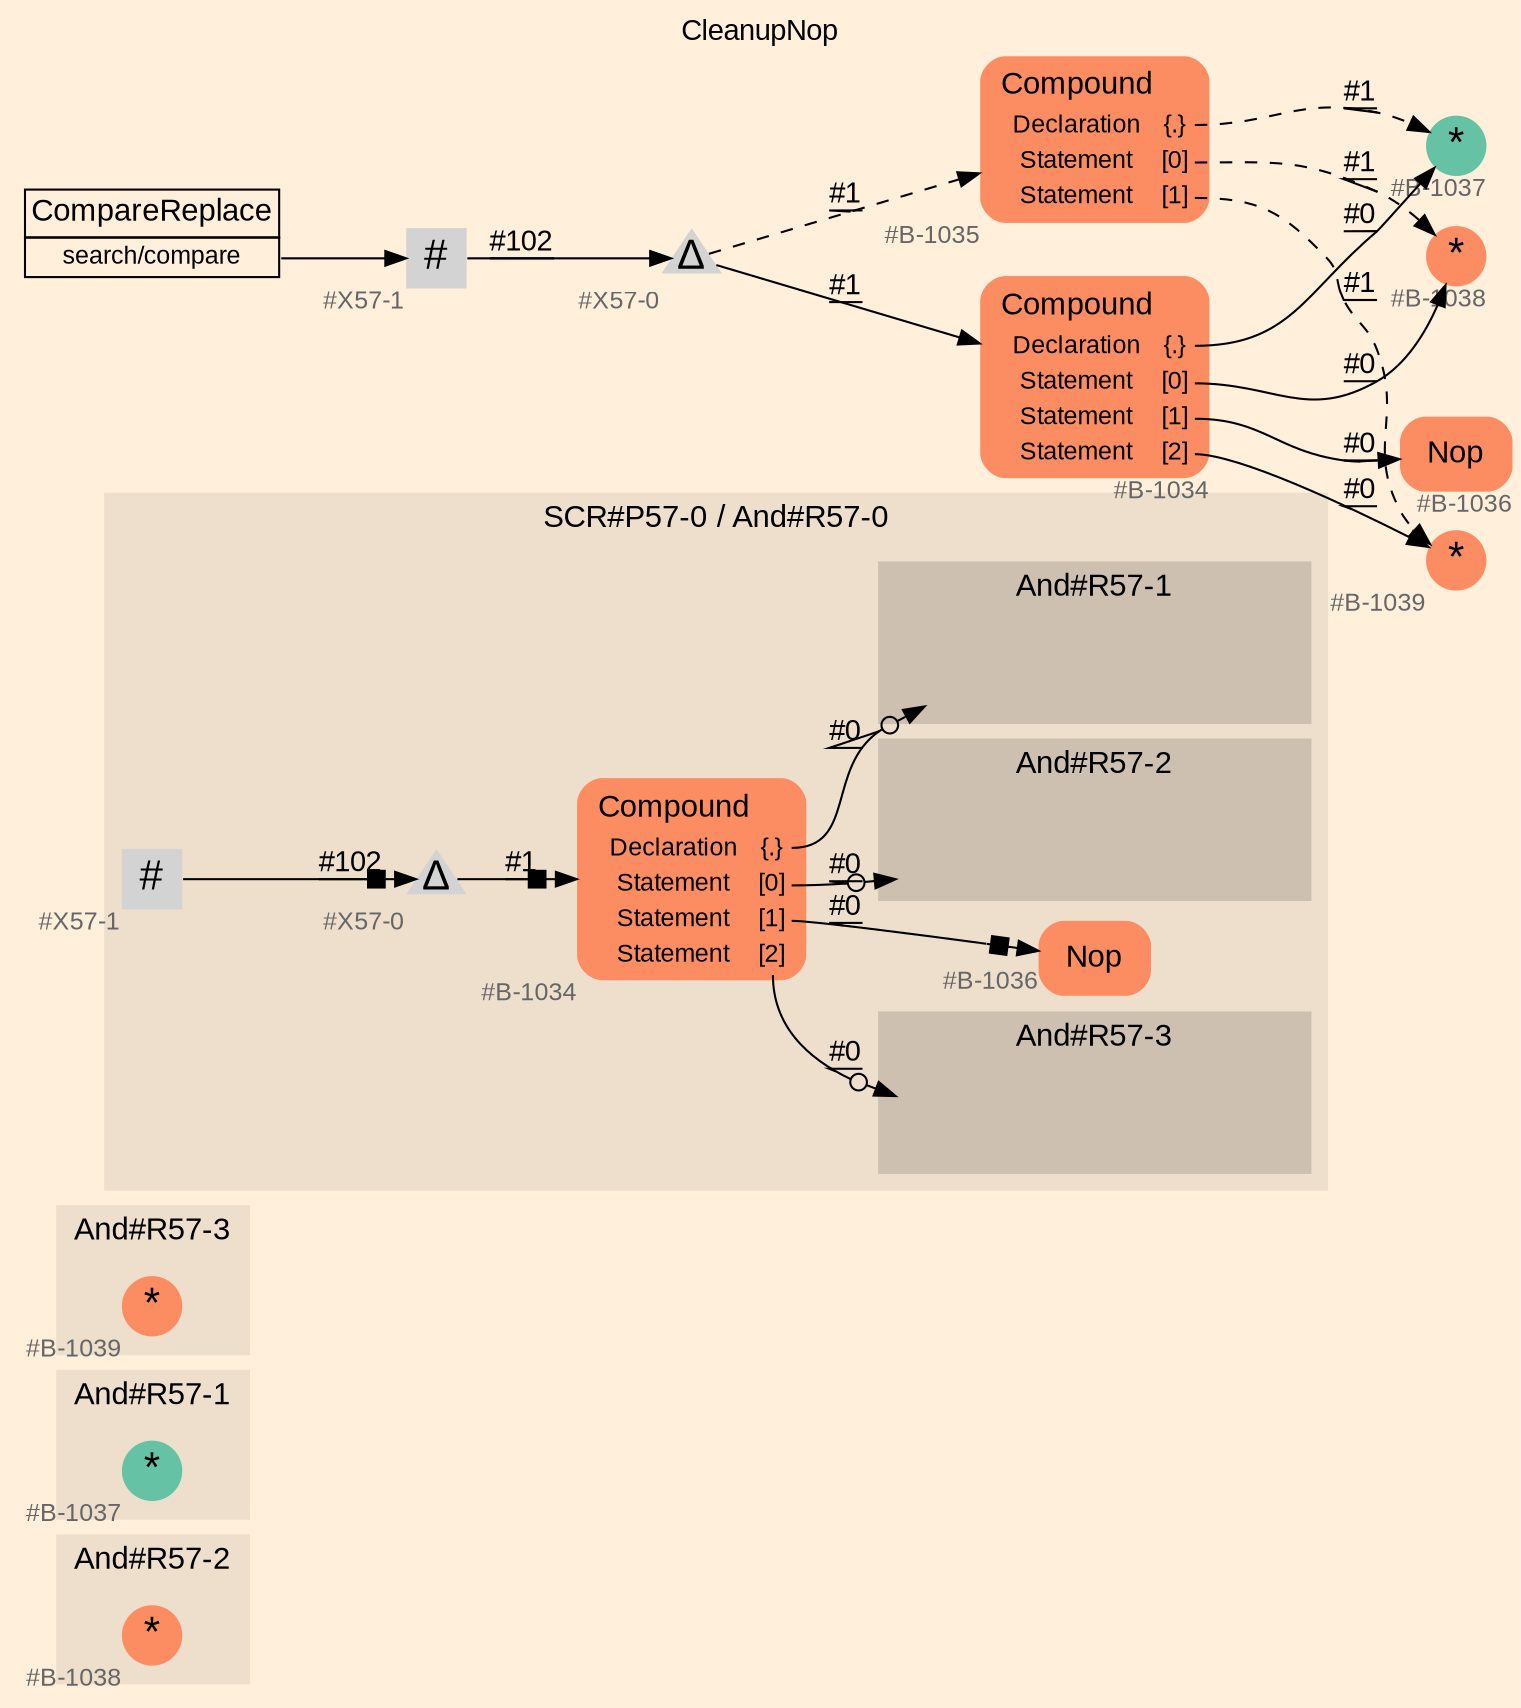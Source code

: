 digraph "CleanupNop" {
label = "CleanupNop"
labelloc = t
graph [
    rankdir = "LR"
    ranksep = 0.3
    bgcolor = antiquewhite1
    color = black
    fontcolor = black
    fontname = "Arial"
];
node [
    fontname = "Arial"
];
edge [
    fontname = "Arial"
];

// -------------------- figure And#R57-2 --------------------
// -------- region And#R57-2 ----------
subgraph "clusterAnd#R57-2" {
    label = "And#R57-2"
    style = "filled"
    color = antiquewhite2
    fontsize = "15"
    // -------- block And#R57-2/#B-1038 ----------
    "And#R57-2/#B-1038" [
        fillcolor = "/set28/2"
        xlabel = "#B-1038"
        fontsize = "12"
        fontcolor = grey40
        shape = "circle"
        label = <<FONT COLOR="black" POINT-SIZE="20">*</FONT>>
        style = "filled"
        penwidth = 0.0
        fixedsize = true
        width = 0.4
        height = 0.4
    ];
    
}


// -------------------- figure And#R57-1 --------------------
// -------- region And#R57-1 ----------
subgraph "clusterAnd#R57-1" {
    label = "And#R57-1"
    style = "filled"
    color = antiquewhite2
    fontsize = "15"
    // -------- block And#R57-1/#B-1037 ----------
    "And#R57-1/#B-1037" [
        fillcolor = "/set28/1"
        xlabel = "#B-1037"
        fontsize = "12"
        fontcolor = grey40
        shape = "circle"
        label = <<FONT COLOR="black" POINT-SIZE="20">*</FONT>>
        style = "filled"
        penwidth = 0.0
        fixedsize = true
        width = 0.4
        height = 0.4
    ];
    
}


// -------------------- figure And#R57-3 --------------------
// -------- region And#R57-3 ----------
subgraph "clusterAnd#R57-3" {
    label = "And#R57-3"
    style = "filled"
    color = antiquewhite2
    fontsize = "15"
    // -------- block And#R57-3/#B-1039 ----------
    "And#R57-3/#B-1039" [
        fillcolor = "/set28/2"
        xlabel = "#B-1039"
        fontsize = "12"
        fontcolor = grey40
        shape = "circle"
        label = <<FONT COLOR="black" POINT-SIZE="20">*</FONT>>
        style = "filled"
        penwidth = 0.0
        fixedsize = true
        width = 0.4
        height = 0.4
    ];
    
}


// -------------------- figure And#R57-0 --------------------
// -------- region And#R57-0 ----------
subgraph "clusterAnd#R57-0" {
    label = "SCR#P57-0 / And#R57-0"
    style = "filled"
    color = antiquewhite2
    fontsize = "15"
    // -------- block And#R57-0/#B-1034 ----------
    "And#R57-0/#B-1034" [
        fillcolor = "/set28/2"
        xlabel = "#B-1034"
        fontsize = "12"
        fontcolor = grey40
        shape = "plaintext"
        label = <<TABLE BORDER="0" CELLBORDER="0" CELLSPACING="0">
         <TR><TD><FONT COLOR="black" POINT-SIZE="15">Compound</FONT></TD></TR>
         <TR><TD><FONT COLOR="black" POINT-SIZE="12">Declaration</FONT></TD><TD PORT="port0"><FONT COLOR="black" POINT-SIZE="12">{.}</FONT></TD></TR>
         <TR><TD><FONT COLOR="black" POINT-SIZE="12">Statement</FONT></TD><TD PORT="port1"><FONT COLOR="black" POINT-SIZE="12">[0]</FONT></TD></TR>
         <TR><TD><FONT COLOR="black" POINT-SIZE="12">Statement</FONT></TD><TD PORT="port2"><FONT COLOR="black" POINT-SIZE="12">[1]</FONT></TD></TR>
         <TR><TD><FONT COLOR="black" POINT-SIZE="12">Statement</FONT></TD><TD PORT="port3"><FONT COLOR="black" POINT-SIZE="12">[2]</FONT></TD></TR>
        </TABLE>>
        style = "rounded,filled"
    ];
    
    // -------- block And#R57-0/#X57-1 ----------
    "And#R57-0/#X57-1" [
        xlabel = "#X57-1"
        fontsize = "12"
        fontcolor = grey40
        shape = "square"
        label = <<FONT COLOR="black" POINT-SIZE="20">#</FONT>>
        style = "filled"
        penwidth = 0.0
        fixedsize = true
        width = 0.4
        height = 0.4
    ];
    
    // -------- block And#R57-0/#X57-0 ----------
    "And#R57-0/#X57-0" [
        xlabel = "#X57-0"
        fontsize = "12"
        fontcolor = grey40
        shape = "triangle"
        label = <<FONT COLOR="black" POINT-SIZE="20">Δ</FONT>>
        style = "filled"
        penwidth = 0.0
        fixedsize = true
        width = 0.4
        height = 0.4
    ];
    
    // -------- block And#R57-0/#B-1036 ----------
    "And#R57-0/#B-1036" [
        fillcolor = "/set28/2"
        xlabel = "#B-1036"
        fontsize = "12"
        fontcolor = grey40
        shape = "plaintext"
        label = <<TABLE BORDER="0" CELLBORDER="0" CELLSPACING="0">
         <TR><TD><FONT COLOR="black" POINT-SIZE="15">Nop</FONT></TD></TR>
        </TABLE>>
        style = "rounded,filled"
    ];
    
    // -------- region And#R57-0/And#R57-3 ----------
    subgraph "clusterAnd#R57-0/And#R57-3" {
        label = "And#R57-3"
        style = "filled"
        color = antiquewhite3
        fontsize = "15"
        // -------- block And#R57-0/And#R57-3/#B-1039 ----------
        "And#R57-0/And#R57-3/#B-1039" [
            fillcolor = "/set28/2"
            xlabel = "#B-1039"
            fontsize = "12"
            fontcolor = grey40
            shape = "none"
            style = "invisible"
        ];
        
    }
    
    // -------- region And#R57-0/And#R57-1 ----------
    subgraph "clusterAnd#R57-0/And#R57-1" {
        label = "And#R57-1"
        style = "filled"
        color = antiquewhite3
        fontsize = "15"
        // -------- block And#R57-0/And#R57-1/#B-1037 ----------
        "And#R57-0/And#R57-1/#B-1037" [
            fillcolor = "/set28/1"
            xlabel = "#B-1037"
            fontsize = "12"
            fontcolor = grey40
            shape = "none"
            style = "invisible"
        ];
        
    }
    
    // -------- region And#R57-0/And#R57-2 ----------
    subgraph "clusterAnd#R57-0/And#R57-2" {
        label = "And#R57-2"
        style = "filled"
        color = antiquewhite3
        fontsize = "15"
        // -------- block And#R57-0/And#R57-2/#B-1038 ----------
        "And#R57-0/And#R57-2/#B-1038" [
            fillcolor = "/set28/2"
            xlabel = "#B-1038"
            fontsize = "12"
            fontcolor = grey40
            shape = "none"
            style = "invisible"
        ];
        
    }
    
}

"And#R57-0/#B-1034":port0 -> "And#R57-0/And#R57-1/#B-1037" [
    arrowhead="normalnoneodot"
    label = "#0"
    decorate = true
    color = black
    fontcolor = black
];

"And#R57-0/#B-1034":port1 -> "And#R57-0/And#R57-2/#B-1038" [
    arrowhead="normalnoneodot"
    label = "#0"
    decorate = true
    color = black
    fontcolor = black
];

"And#R57-0/#B-1034":port2 -> "And#R57-0/#B-1036" [
    arrowhead="normalnonebox"
    label = "#0"
    decorate = true
    color = black
    fontcolor = black
];

"And#R57-0/#B-1034":port3 -> "And#R57-0/And#R57-3/#B-1039" [
    arrowhead="normalnoneodot"
    label = "#0"
    decorate = true
    color = black
    fontcolor = black
];

"And#R57-0/#X57-1" -> "And#R57-0/#X57-0" [
    arrowhead="normalnonebox"
    label = "#102"
    decorate = true
    color = black
    fontcolor = black
];

"And#R57-0/#X57-0" -> "And#R57-0/#B-1034" [
    arrowhead="normalnonebox"
    label = "#1"
    decorate = true
    color = black
    fontcolor = black
];


// -------------------- transformation figure --------------------
// -------- block CR#X57-2 ----------
"CR#X57-2" [
    fillcolor = antiquewhite1
    fontsize = "12"
    fontcolor = grey40
    shape = "plaintext"
    label = <<TABLE BORDER="0" CELLBORDER="1" CELLSPACING="0">
     <TR><TD><FONT COLOR="black" POINT-SIZE="15">CompareReplace</FONT></TD></TR>
     <TR><TD PORT="port0"><FONT COLOR="black" POINT-SIZE="12">search/compare</FONT></TD></TR>
    </TABLE>>
    style = "filled"
    color = black
];

// -------- block #X57-1 ----------
"#X57-1" [
    xlabel = "#X57-1"
    fontsize = "12"
    fontcolor = grey40
    shape = "square"
    label = <<FONT COLOR="black" POINT-SIZE="20">#</FONT>>
    style = "filled"
    penwidth = 0.0
    fixedsize = true
    width = 0.4
    height = 0.4
];

// -------- block #X57-0 ----------
"#X57-0" [
    xlabel = "#X57-0"
    fontsize = "12"
    fontcolor = grey40
    shape = "triangle"
    label = <<FONT COLOR="black" POINT-SIZE="20">Δ</FONT>>
    style = "filled"
    penwidth = 0.0
    fixedsize = true
    width = 0.4
    height = 0.4
];

// -------- block #B-1034 ----------
"#B-1034" [
    fillcolor = "/set28/2"
    xlabel = "#B-1034"
    fontsize = "12"
    fontcolor = grey40
    shape = "plaintext"
    label = <<TABLE BORDER="0" CELLBORDER="0" CELLSPACING="0">
     <TR><TD><FONT COLOR="black" POINT-SIZE="15">Compound</FONT></TD></TR>
     <TR><TD><FONT COLOR="black" POINT-SIZE="12">Declaration</FONT></TD><TD PORT="port0"><FONT COLOR="black" POINT-SIZE="12">{.}</FONT></TD></TR>
     <TR><TD><FONT COLOR="black" POINT-SIZE="12">Statement</FONT></TD><TD PORT="port1"><FONT COLOR="black" POINT-SIZE="12">[0]</FONT></TD></TR>
     <TR><TD><FONT COLOR="black" POINT-SIZE="12">Statement</FONT></TD><TD PORT="port2"><FONT COLOR="black" POINT-SIZE="12">[1]</FONT></TD></TR>
     <TR><TD><FONT COLOR="black" POINT-SIZE="12">Statement</FONT></TD><TD PORT="port3"><FONT COLOR="black" POINT-SIZE="12">[2]</FONT></TD></TR>
    </TABLE>>
    style = "rounded,filled"
];

// -------- block #B-1037 ----------
"#B-1037" [
    fillcolor = "/set28/1"
    xlabel = "#B-1037"
    fontsize = "12"
    fontcolor = grey40
    shape = "circle"
    label = <<FONT COLOR="black" POINT-SIZE="20">*</FONT>>
    style = "filled"
    penwidth = 0.0
    fixedsize = true
    width = 0.4
    height = 0.4
];

// -------- block #B-1038 ----------
"#B-1038" [
    fillcolor = "/set28/2"
    xlabel = "#B-1038"
    fontsize = "12"
    fontcolor = grey40
    shape = "circle"
    label = <<FONT COLOR="black" POINT-SIZE="20">*</FONT>>
    style = "filled"
    penwidth = 0.0
    fixedsize = true
    width = 0.4
    height = 0.4
];

// -------- block #B-1036 ----------
"#B-1036" [
    fillcolor = "/set28/2"
    xlabel = "#B-1036"
    fontsize = "12"
    fontcolor = grey40
    shape = "plaintext"
    label = <<TABLE BORDER="0" CELLBORDER="0" CELLSPACING="0">
     <TR><TD><FONT COLOR="black" POINT-SIZE="15">Nop</FONT></TD></TR>
    </TABLE>>
    style = "rounded,filled"
];

// -------- block #B-1039 ----------
"#B-1039" [
    fillcolor = "/set28/2"
    xlabel = "#B-1039"
    fontsize = "12"
    fontcolor = grey40
    shape = "circle"
    label = <<FONT COLOR="black" POINT-SIZE="20">*</FONT>>
    style = "filled"
    penwidth = 0.0
    fixedsize = true
    width = 0.4
    height = 0.4
];

// -------- block #B-1035 ----------
"#B-1035" [
    fillcolor = "/set28/2"
    xlabel = "#B-1035"
    fontsize = "12"
    fontcolor = grey40
    shape = "plaintext"
    label = <<TABLE BORDER="0" CELLBORDER="0" CELLSPACING="0">
     <TR><TD><FONT COLOR="black" POINT-SIZE="15">Compound</FONT></TD></TR>
     <TR><TD><FONT COLOR="black" POINT-SIZE="12">Declaration</FONT></TD><TD PORT="port0"><FONT COLOR="black" POINT-SIZE="12">{.}</FONT></TD></TR>
     <TR><TD><FONT COLOR="black" POINT-SIZE="12">Statement</FONT></TD><TD PORT="port1"><FONT COLOR="black" POINT-SIZE="12">[0]</FONT></TD></TR>
     <TR><TD><FONT COLOR="black" POINT-SIZE="12">Statement</FONT></TD><TD PORT="port2"><FONT COLOR="black" POINT-SIZE="12">[1]</FONT></TD></TR>
    </TABLE>>
    style = "rounded,filled"
];

"CR#X57-2":port0 -> "#X57-1" [
    label = ""
    decorate = true
    color = black
    fontcolor = black
];

"#X57-1" -> "#X57-0" [
    label = "#102"
    decorate = true
    color = black
    fontcolor = black
];

"#X57-0" -> "#B-1034" [
    label = "#1"
    decorate = true
    color = black
    fontcolor = black
];

"#X57-0" -> "#B-1035" [
    style="dashed"
    label = "#1"
    decorate = true
    color = black
    fontcolor = black
];

"#B-1034":port0 -> "#B-1037" [
    label = "#0"
    decorate = true
    color = black
    fontcolor = black
];

"#B-1034":port1 -> "#B-1038" [
    label = "#0"
    decorate = true
    color = black
    fontcolor = black
];

"#B-1034":port2 -> "#B-1036" [
    label = "#0"
    decorate = true
    color = black
    fontcolor = black
];

"#B-1034":port3 -> "#B-1039" [
    label = "#0"
    decorate = true
    color = black
    fontcolor = black
];

"#B-1035":port0 -> "#B-1037" [
    style="dashed"
    label = "#1"
    decorate = true
    color = black
    fontcolor = black
];

"#B-1035":port1 -> "#B-1038" [
    style="dashed"
    label = "#1"
    decorate = true
    color = black
    fontcolor = black
];

"#B-1035":port2 -> "#B-1039" [
    style="dashed"
    label = "#1"
    decorate = true
    color = black
    fontcolor = black
];


}
